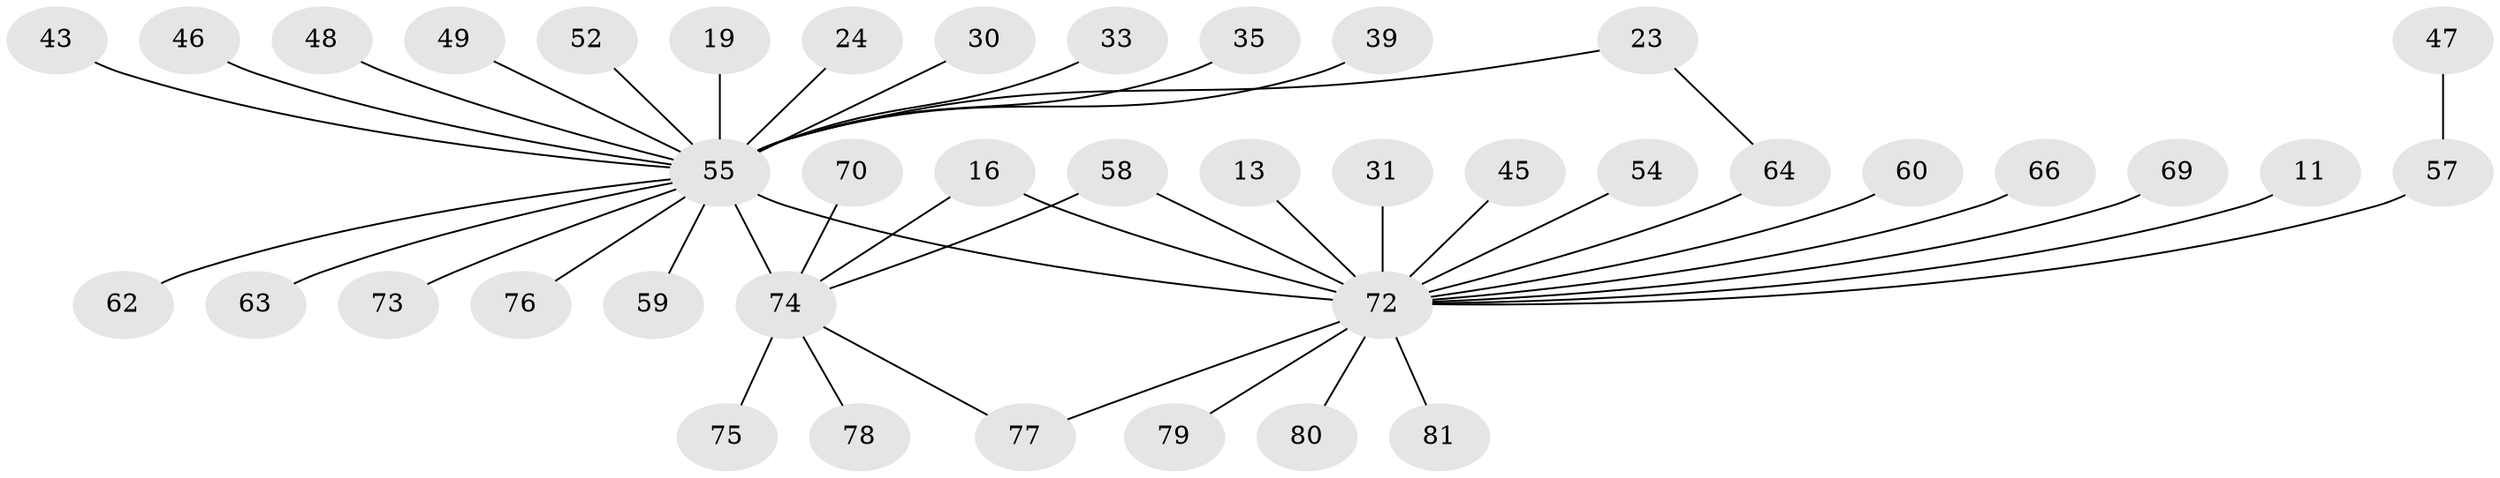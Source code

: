 // original degree distribution, {6: 0.024691358024691357, 13: 0.012345679012345678, 17: 0.012345679012345678, 1: 0.5061728395061729, 3: 0.1111111111111111, 2: 0.18518518518518517, 7: 0.037037037037037035, 5: 0.06172839506172839, 14: 0.012345679012345678, 4: 0.037037037037037035}
// Generated by graph-tools (version 1.1) at 2025/46/03/09/25 04:46:48]
// undirected, 40 vertices, 43 edges
graph export_dot {
graph [start="1"]
  node [color=gray90,style=filled];
  11;
  13 [super="+7"];
  16;
  19;
  23;
  24;
  30 [super="+28"];
  31;
  33;
  35;
  39;
  43;
  45;
  46;
  47;
  48;
  49;
  52;
  54;
  55 [super="+14+21+53+5"];
  57 [super="+25"];
  58;
  59;
  60;
  62;
  63;
  64 [super="+15"];
  66;
  69;
  70;
  72 [super="+61+65+56+9"];
  73 [super="+22"];
  74 [super="+51+32"];
  75;
  76;
  77;
  78;
  79;
  80;
  81 [super="+67+68+71"];
  11 -- 72;
  13 -- 72 [weight=2];
  16 -- 74;
  16 -- 72;
  19 -- 55;
  23 -- 64;
  23 -- 55;
  24 -- 55;
  30 -- 55;
  31 -- 72;
  33 -- 55;
  35 -- 55;
  39 -- 55;
  43 -- 55;
  45 -- 72;
  46 -- 55;
  47 -- 57;
  48 -- 55;
  49 -- 55;
  52 -- 55;
  54 -- 72;
  55 -- 74 [weight=9];
  55 -- 72 [weight=7];
  55 -- 76;
  55 -- 59;
  55 -- 62;
  55 -- 73;
  55 -- 63;
  57 -- 72 [weight=3];
  58 -- 74;
  58 -- 72;
  60 -- 72;
  64 -- 72 [weight=3];
  66 -- 72;
  69 -- 72;
  70 -- 74;
  72 -- 77;
  72 -- 79;
  72 -- 80;
  72 -- 81 [weight=2];
  74 -- 78;
  74 -- 75;
  74 -- 77;
}
